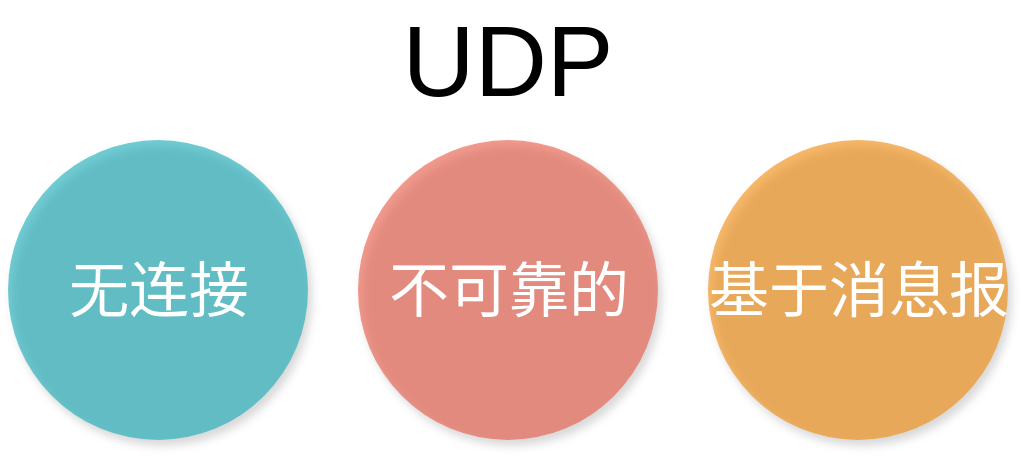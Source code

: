 <mxfile version="14.4.8" type="github"><diagram id="3228e29e-7158-1315-38df-8450db1d8a1d" name="Page-1"><mxGraphModel dx="489" dy="547" grid="1" gridSize="10" guides="1" tooltips="1" connect="1" arrows="1" fold="1" page="1" pageScale="1" pageWidth="600" pageHeight="300" background="#ffffff" math="0" shadow="0"><root><mxCell id="0"/><mxCell id="1" parent="0"/><mxCell id="21531" value="基于消息报" style="ellipse;fillColor=#F08705;opacity=60;strokeColor=none;html=1;fontColor=#FFFFFF;fontSize=30;shadow=1;" parent="1" vertex="1"><mxGeometry x="390" y="90" width="150" height="150" as="geometry"/></mxCell><mxCell id="21532" value="无连接" style="ellipse;fillColor=#12AAB5;opacity=60;strokeColor=none;html=1;fontColor=#FFFFFF;fontSize=30;shadow=1;" parent="1" vertex="1"><mxGeometry x="40" y="90" width="150" height="150" as="geometry"/></mxCell><mxCell id="21533" value="不可靠的" style="ellipse;fillColor=#e85642;opacity=60;strokeColor=none;html=1;fontColor=#FFFFFF;fontSize=30;shadow=1;" parent="1" vertex="1"><mxGeometry x="215" y="90" width="150" height="150" as="geometry"/></mxCell><mxCell id="iaZQ5ZHkEwGbRsQ7YX7E-21540" value="UDP" style="text;html=1;strokeColor=none;fillColor=none;align=center;verticalAlign=middle;whiteSpace=wrap;rounded=0;fontSize=50;shadow=1;" parent="1" vertex="1"><mxGeometry x="270" y="40" width="40" height="20" as="geometry"/></mxCell></root></mxGraphModel></diagram></mxfile>